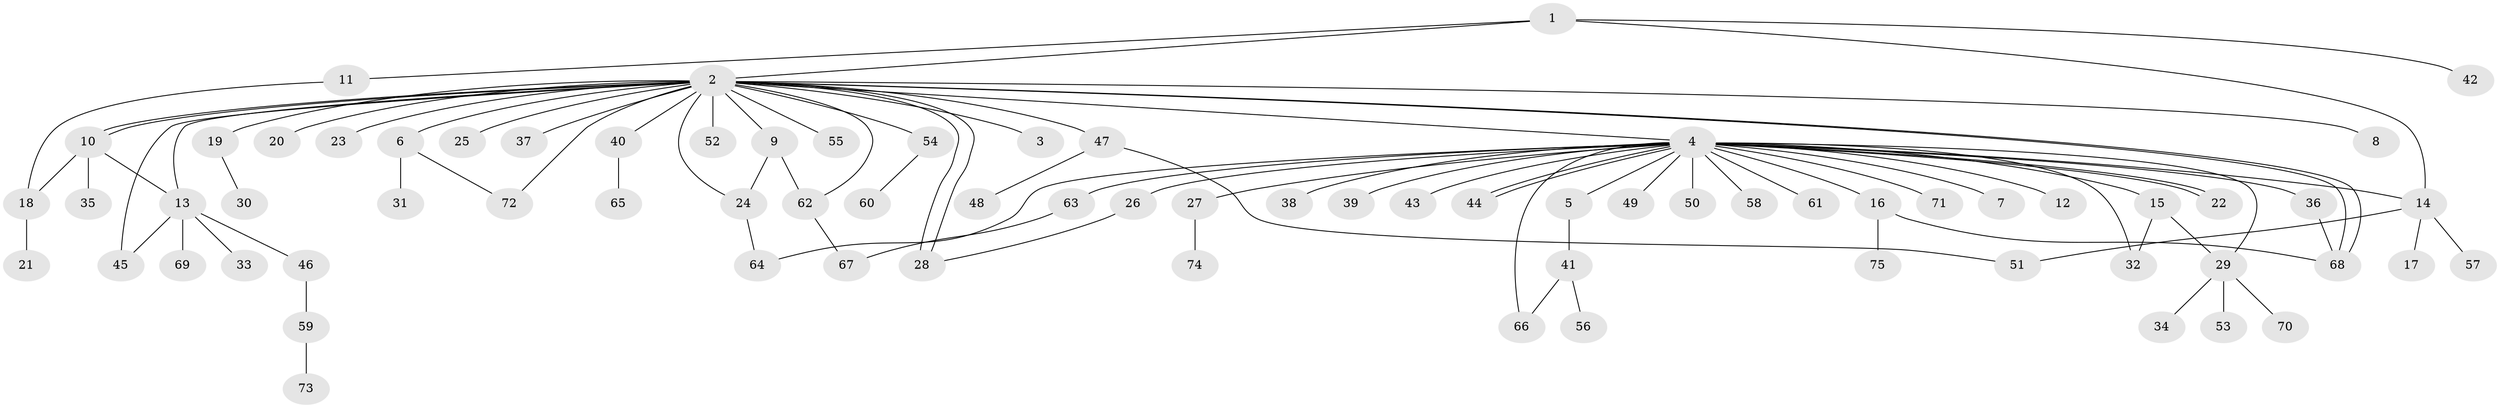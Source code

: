 // Generated by graph-tools (version 1.1) at 2025/35/03/09/25 02:35:45]
// undirected, 75 vertices, 95 edges
graph export_dot {
graph [start="1"]
  node [color=gray90,style=filled];
  1;
  2;
  3;
  4;
  5;
  6;
  7;
  8;
  9;
  10;
  11;
  12;
  13;
  14;
  15;
  16;
  17;
  18;
  19;
  20;
  21;
  22;
  23;
  24;
  25;
  26;
  27;
  28;
  29;
  30;
  31;
  32;
  33;
  34;
  35;
  36;
  37;
  38;
  39;
  40;
  41;
  42;
  43;
  44;
  45;
  46;
  47;
  48;
  49;
  50;
  51;
  52;
  53;
  54;
  55;
  56;
  57;
  58;
  59;
  60;
  61;
  62;
  63;
  64;
  65;
  66;
  67;
  68;
  69;
  70;
  71;
  72;
  73;
  74;
  75;
  1 -- 2;
  1 -- 11;
  1 -- 14;
  1 -- 42;
  2 -- 3;
  2 -- 4;
  2 -- 6;
  2 -- 8;
  2 -- 9;
  2 -- 10;
  2 -- 10;
  2 -- 13;
  2 -- 19;
  2 -- 20;
  2 -- 23;
  2 -- 24;
  2 -- 25;
  2 -- 28;
  2 -- 28;
  2 -- 37;
  2 -- 40;
  2 -- 45;
  2 -- 47;
  2 -- 52;
  2 -- 54;
  2 -- 55;
  2 -- 62;
  2 -- 68;
  2 -- 68;
  2 -- 72;
  4 -- 5;
  4 -- 7;
  4 -- 12;
  4 -- 14;
  4 -- 15;
  4 -- 16;
  4 -- 22;
  4 -- 22;
  4 -- 26;
  4 -- 27;
  4 -- 29;
  4 -- 32;
  4 -- 36;
  4 -- 38;
  4 -- 39;
  4 -- 43;
  4 -- 44;
  4 -- 44;
  4 -- 49;
  4 -- 50;
  4 -- 58;
  4 -- 61;
  4 -- 63;
  4 -- 64;
  4 -- 66;
  4 -- 71;
  5 -- 41;
  6 -- 31;
  6 -- 72;
  9 -- 24;
  9 -- 62;
  10 -- 13;
  10 -- 18;
  10 -- 35;
  11 -- 18;
  13 -- 33;
  13 -- 45;
  13 -- 46;
  13 -- 69;
  14 -- 17;
  14 -- 51;
  14 -- 57;
  15 -- 29;
  15 -- 32;
  16 -- 68;
  16 -- 75;
  18 -- 21;
  19 -- 30;
  24 -- 64;
  26 -- 28;
  27 -- 74;
  29 -- 34;
  29 -- 53;
  29 -- 70;
  36 -- 68;
  40 -- 65;
  41 -- 56;
  41 -- 66;
  46 -- 59;
  47 -- 48;
  47 -- 51;
  54 -- 60;
  59 -- 73;
  62 -- 67;
  63 -- 67;
}
